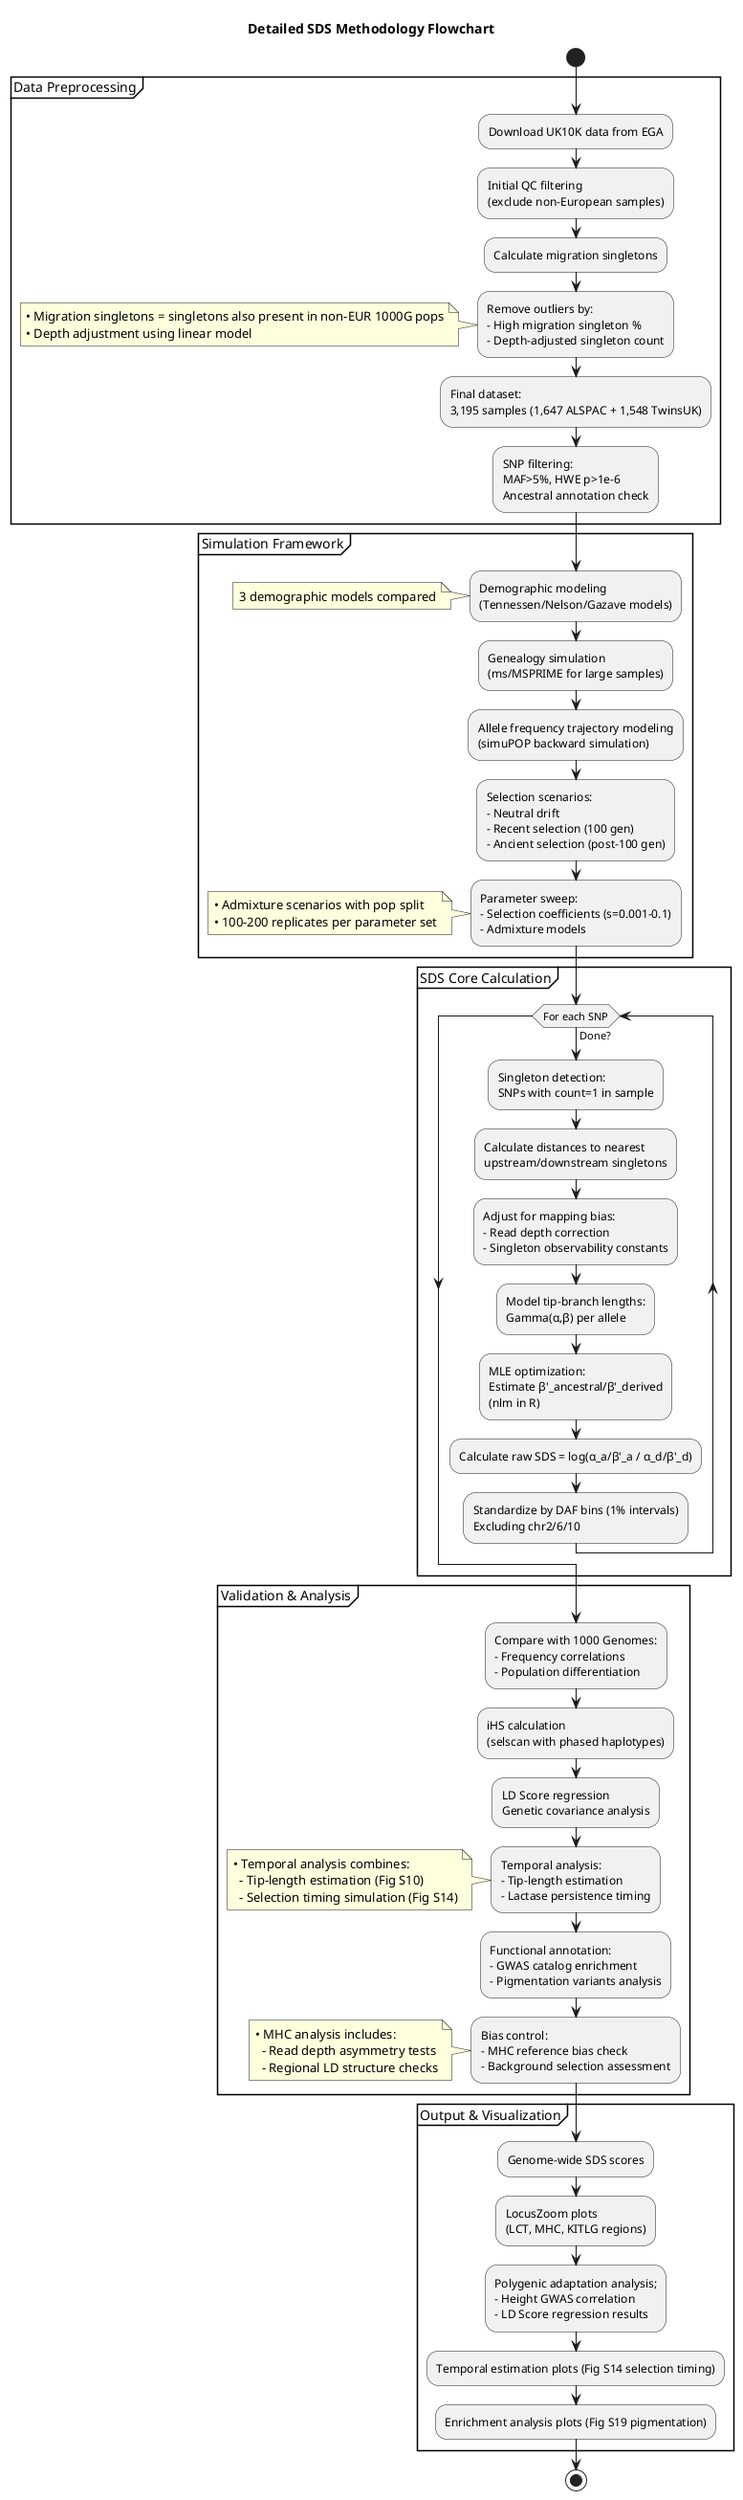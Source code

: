 @startuml
title Detailed SDS Methodology Flowchart

start
partition "Data Preprocessing" {
    :Download UK10K data from EGA;
    :Initial QC filtering\n(exclude non-European samples);
    :Calculate migration singletons;
    :Remove outliers by:\n- High migration singleton %\n- Depth-adjusted singleton count;
    note
    • Migration singletons = singletons also present in non-EUR 1000G pops
    • Depth adjustment using linear model
    end note
    :Final dataset:\n3,195 samples (1,647 ALSPAC + 1,548 TwinsUK);
    :SNP filtering:\nMAF>5%, HWE p>1e-6\nAncestral annotation check;
}

partition "Simulation Framework" {
    :Demographic modeling\n(Tennessen/Nelson/Gazave models);
    note
    3 demographic models compared
    end note
    :Genealogy simulation\n(ms/MSPRIME for large samples);
    :Allele frequency trajectory modeling\n(simuPOP backward simulation);
    :Selection scenarios:\n- Neutral drift\n- Recent selection (100 gen)\n- Ancient selection (post-100 gen);
    :Parameter sweep:\n- Selection coefficients (s=0.001-0.1)\n- Admixture models;
    note
    • Admixture scenarios with pop split
    • 100-200 replicates per parameter set
    end note
}

partition "SDS Core Calculation" {
    while (For each SNP) is (Done?)
        :Singleton detection:\nSNPs with count=1 in sample;
        :Calculate distances to nearest\nupstream/downstream singletons;
        :Adjust for mapping bias:\n- Read depth correction\n- Singleton observability constants;
        :Model tip-branch lengths:\nGamma(α,β) per allele;
        :MLE optimization:\nEstimate β'_ancestral/β'_derived\n(nlm in R);
        :Calculate raw SDS = log(α_a/β'_a / α_d/β'_d);
        :Standardize by DAF bins (1% intervals)\nExcluding chr2/6/10;
    endwhile
}

partition "Validation & Analysis" {
    :Compare with 1000 Genomes:\n- Frequency correlations\n- Population differentiation;
    :iHS calculation\n(selscan with phased haplotypes);
    :LD Score regression\nGenetic covariance analysis;
    :Temporal analysis:\n- Tip-length estimation\n- Lactase persistence timing;
    note
    • Temporal analysis combines:
      - Tip-length estimation (Fig S10)
      - Selection timing simulation (Fig S14)
    end note
    :Functional annotation:\n- GWAS catalog enrichment\n- Pigmentation variants analysis;
    :Bias control:\n- MHC reference bias check\n- Background selection assessment;
    note
    • MHC analysis includes:
      - Read depth asymmetry tests
      - Regional LD structure checks
    end note
}

partition "Output & Visualization" {
    :Genome-wide SDS scores;
    :LocusZoom plots\n(LCT, MHC, KITLG regions);
    :Polygenic adaptation analysis;\n- Height GWAS correlation\n- LD Score regression results;
    :Temporal estimation plots (Fig S14 selection timing);
    :Enrichment analysis plots (Fig S19 pigmentation);
}

stop

@enduml